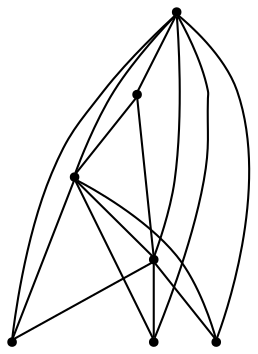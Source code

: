 graph {
  node [shape=point,comment="{\"directed\":false,\"doi\":\"10.1007/978-3-642-25878-7_30\",\"figure\":\"3\"}"]

  v0 [pos="1649.320606579855,723.5306058081945"]
  v1 [pos="1543.099661984411,784.8028640612755"]
  v2 [pos="1497.5579470805078,776.0972938559796"]
  v3 [pos="1543.099661984411,907.4307449627416"]
  v4 [pos="1558.2371767720492,828.6432520846427"]
  v5 [pos="1573.370619187952,749.8556956181416"]
  v6 [pos="1436.8785901273498,723.5306058081944"]

  v0 -- v5 [id="-1",pos="1649.320606579855,723.5306058081945 1661.6422035739529,702.0605540957936 1659.2778099965954,673.0559126048929 1643.3979781985297,653.8695111812526 1627.626700559541,634.7914643949873 1599.532680571904,626.9068840506943 1576.0800190082837,635.0040404235933 1552.631429816399,643.0928031274 1535.4255319719334,666.7132238375183 1534.8959963846905,691.4963584821446 1534.2829771768681,716.283626372915 1550.346192964652,740.6458057948756 1573.370619187952,749.8556956181416"]
  v0 -- v1 [id="-2",pos="1649.320606579855,723.5306058081945 1627.8393547211085,760.6531970795186 1585.8254590947731,784.8028640612755 1543.099661984411,784.8028640612755"]
  v3 -- v6 [id="-3",pos="1543.099661984411,907.4307449627416 1500.242403623959,907.4306813743394 1458.2327076309762,883.1767930013516 1436.8817716677681,846.1584231212585 1415.397338268603,809.0566888458611 1415.397338268603,760.6531970795186 1436.8785901273498,723.5306058081944"]
  v6 -- v0 [id="-4",pos="1436.8785901273498,723.5306058081944 1458.2327076309762,686.5372261701721 1500.242403623959,662.2542143089696 1543.1028435248293,662.2542143089696 1585.82558635639,662.2542143089696 1627.8393547211085,686.5372261701721 1649.320606579855,723.5306058081945"]
  v6 -- v1 [id="-5",pos="1436.8785901273498,723.5306058081944 1479.6087141326811,723.5306058081945 1521.6184101256642,747.7844941811824 1543.099661984411,784.8028640612755"]
  v6 -- v4 [id="-6",pos="1436.8785901273498,723.5306058081944 1464.0458910219077,770.6839495869827 1507.6234501330912,808.4232847713937 1558.2371767720492,828.6432520846427"]
  v6 -- v2 [id="-7",pos="1436.8785901273498,723.5306058081944 1411.9737462551432,723.5306058081945 1388.020564752896,740.220780914468 1379.4176794614716,763.4411033978472 1370.677097100738,786.6614894696286 1377.9581159791146,814.9492989023553 1396.732004203397,831.1352179790609 1415.397338268603,847.4045014510709 1444.446329428235,850.5091416008344 1466.222700976195,838.5947098545442 1488.0031448958903,826.6803416966563 1501.0931475318464,800.6470590644757 1497.5579470805078,776.0972938559796"]
  v0 -- v2 [id="-8",pos="1649.320606579855,723.5306058081945 1594.749552706842,723.5306058081945 1540.39217108833,742.3960765658538 1497.5579470805078,776.0972938559796"]
  v2 -- v3 [id="-9",pos="1497.5579470805078,776.0972938559796 1464.9756643937885,763.1244331548147 1425.2471328808172,770.7923042243577 1399.834387896213,794.9419712061145 1374.525997437333,819.116628429942 1364.993211512411,858.4978797479562 1376.494352863405,891.5614961290686 1387.9121378554362,924.6251125101809 1419.7508309155608,949.6248928411551 1454.6172050994767,952.9421090195244 1489.562608747386,956.2592616094917 1525.5423948161344,937.6813376066503 1543.099661984411,907.4307449627416"]
  v3 -- v5 [id="-10",pos="1543.099661984411,907.4307449627416 1570.2626359839996,860.1689829581762 1581.1549577605235,803.7516992142391 1573.370619187952,749.8556956181416"]
  v6 -- v5 [id="-11",pos="1436.8785901273498,723.5306058081944 1419.3256498540425,693.2507624992668 1421.2147212928871,652.8360088800462 1441.531402096873,624.2273323697407 1461.8732807009728,595.726946908408 1499.5251571520291,580.6787515241398 1533.8618684870853,587.3131202924764 1568.3026798246324,593.9474890608129 1597.643609133059,621.8393971013468 1605.8545286449335,655.8323579808368 1614.136460138947,689.8544423485415 1600.858746618304,728.2021913653492 1573.370619187952,749.8556956181416"]
  v4 -- v0 [id="-12",pos="1558.2371767720492,828.6432520846427 1563.198470900543,863.2736866963419 1589.7537706802125,893.8410131716853 1623.373108281722,903.6884403155625 1656.9925731448482,913.5358038710375 1695.8955585500462,902.1506819847881 1718.8144848930713,875.6923108837976 1741.729211602744,849.1589054681931 1747.5464673654112,809.1650434832361 1732.9135448881354,777.2141605524905 1718.3890493083195,745.3965589127885 1684.2651193964475,723.5306058081945 1649.320606579855,723.5306058081945"]
  v3 -- v0 [id="-13",pos="1543.099661984411,907.4307449627416 1585.8254590947731,907.4306813743394 1627.8393547211085,883.1767930013516 1649.3195884869212,846.1584231212585 1670.6705244501293,809.0566888458611 1670.6705244501293,760.6531970795186 1649.320606579855,723.5306058081945"]
  v3 -- v1 [id="-14",pos="1543.099661984411,907.4307449627416 1521.6182828640474,870.3080901030154 1521.6182828640474,821.9045983366728 1543.099661984411,784.8028640612755"]
  v4 -- v3 [id="-15",pos="1558.2371767720492,828.6432520846427 1577.7270388520944,813.3031859342059 1606.8844569091864,811.5279249211571 1628.0478092493238,824.3966278194933 1649.2110343278446,837.348695113134 1661.0291843661305,863.9904551661135 1656.358683031881,888.3526345880741 1651.6797824309265,912.7148775984369 1630.8376384114333,933.0389391261125 1606.3507216885912,937.1812784116286 1581.897147509334,941.3194208625985 1555.4211317168918,928.8716095985258 1543.099661984411,907.4307449627416"]
}